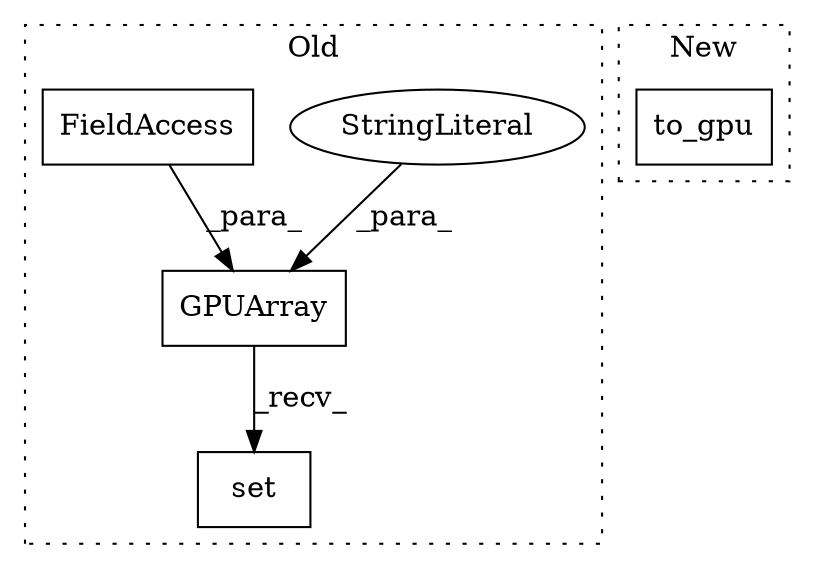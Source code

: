 digraph G {
subgraph cluster0 {
1 [label="set" a="32" s="1680,1687" l="4,1" shape="box"];
3 [label="GPUArray" a="32" s="1607,1665" l="14,1" shape="box"];
4 [label="StringLiteral" a="45" s="1662" l="3" shape="ellipse"];
5 [label="FieldAccess" a="22" s="1648" l="13" shape="box"];
label = "Old";
style="dotted";
}
subgraph cluster1 {
2 [label="to_gpu" a="32" s="1649,1659" l="7,1" shape="box"];
label = "New";
style="dotted";
}
3 -> 1 [label="_recv_"];
4 -> 3 [label="_para_"];
5 -> 3 [label="_para_"];
}